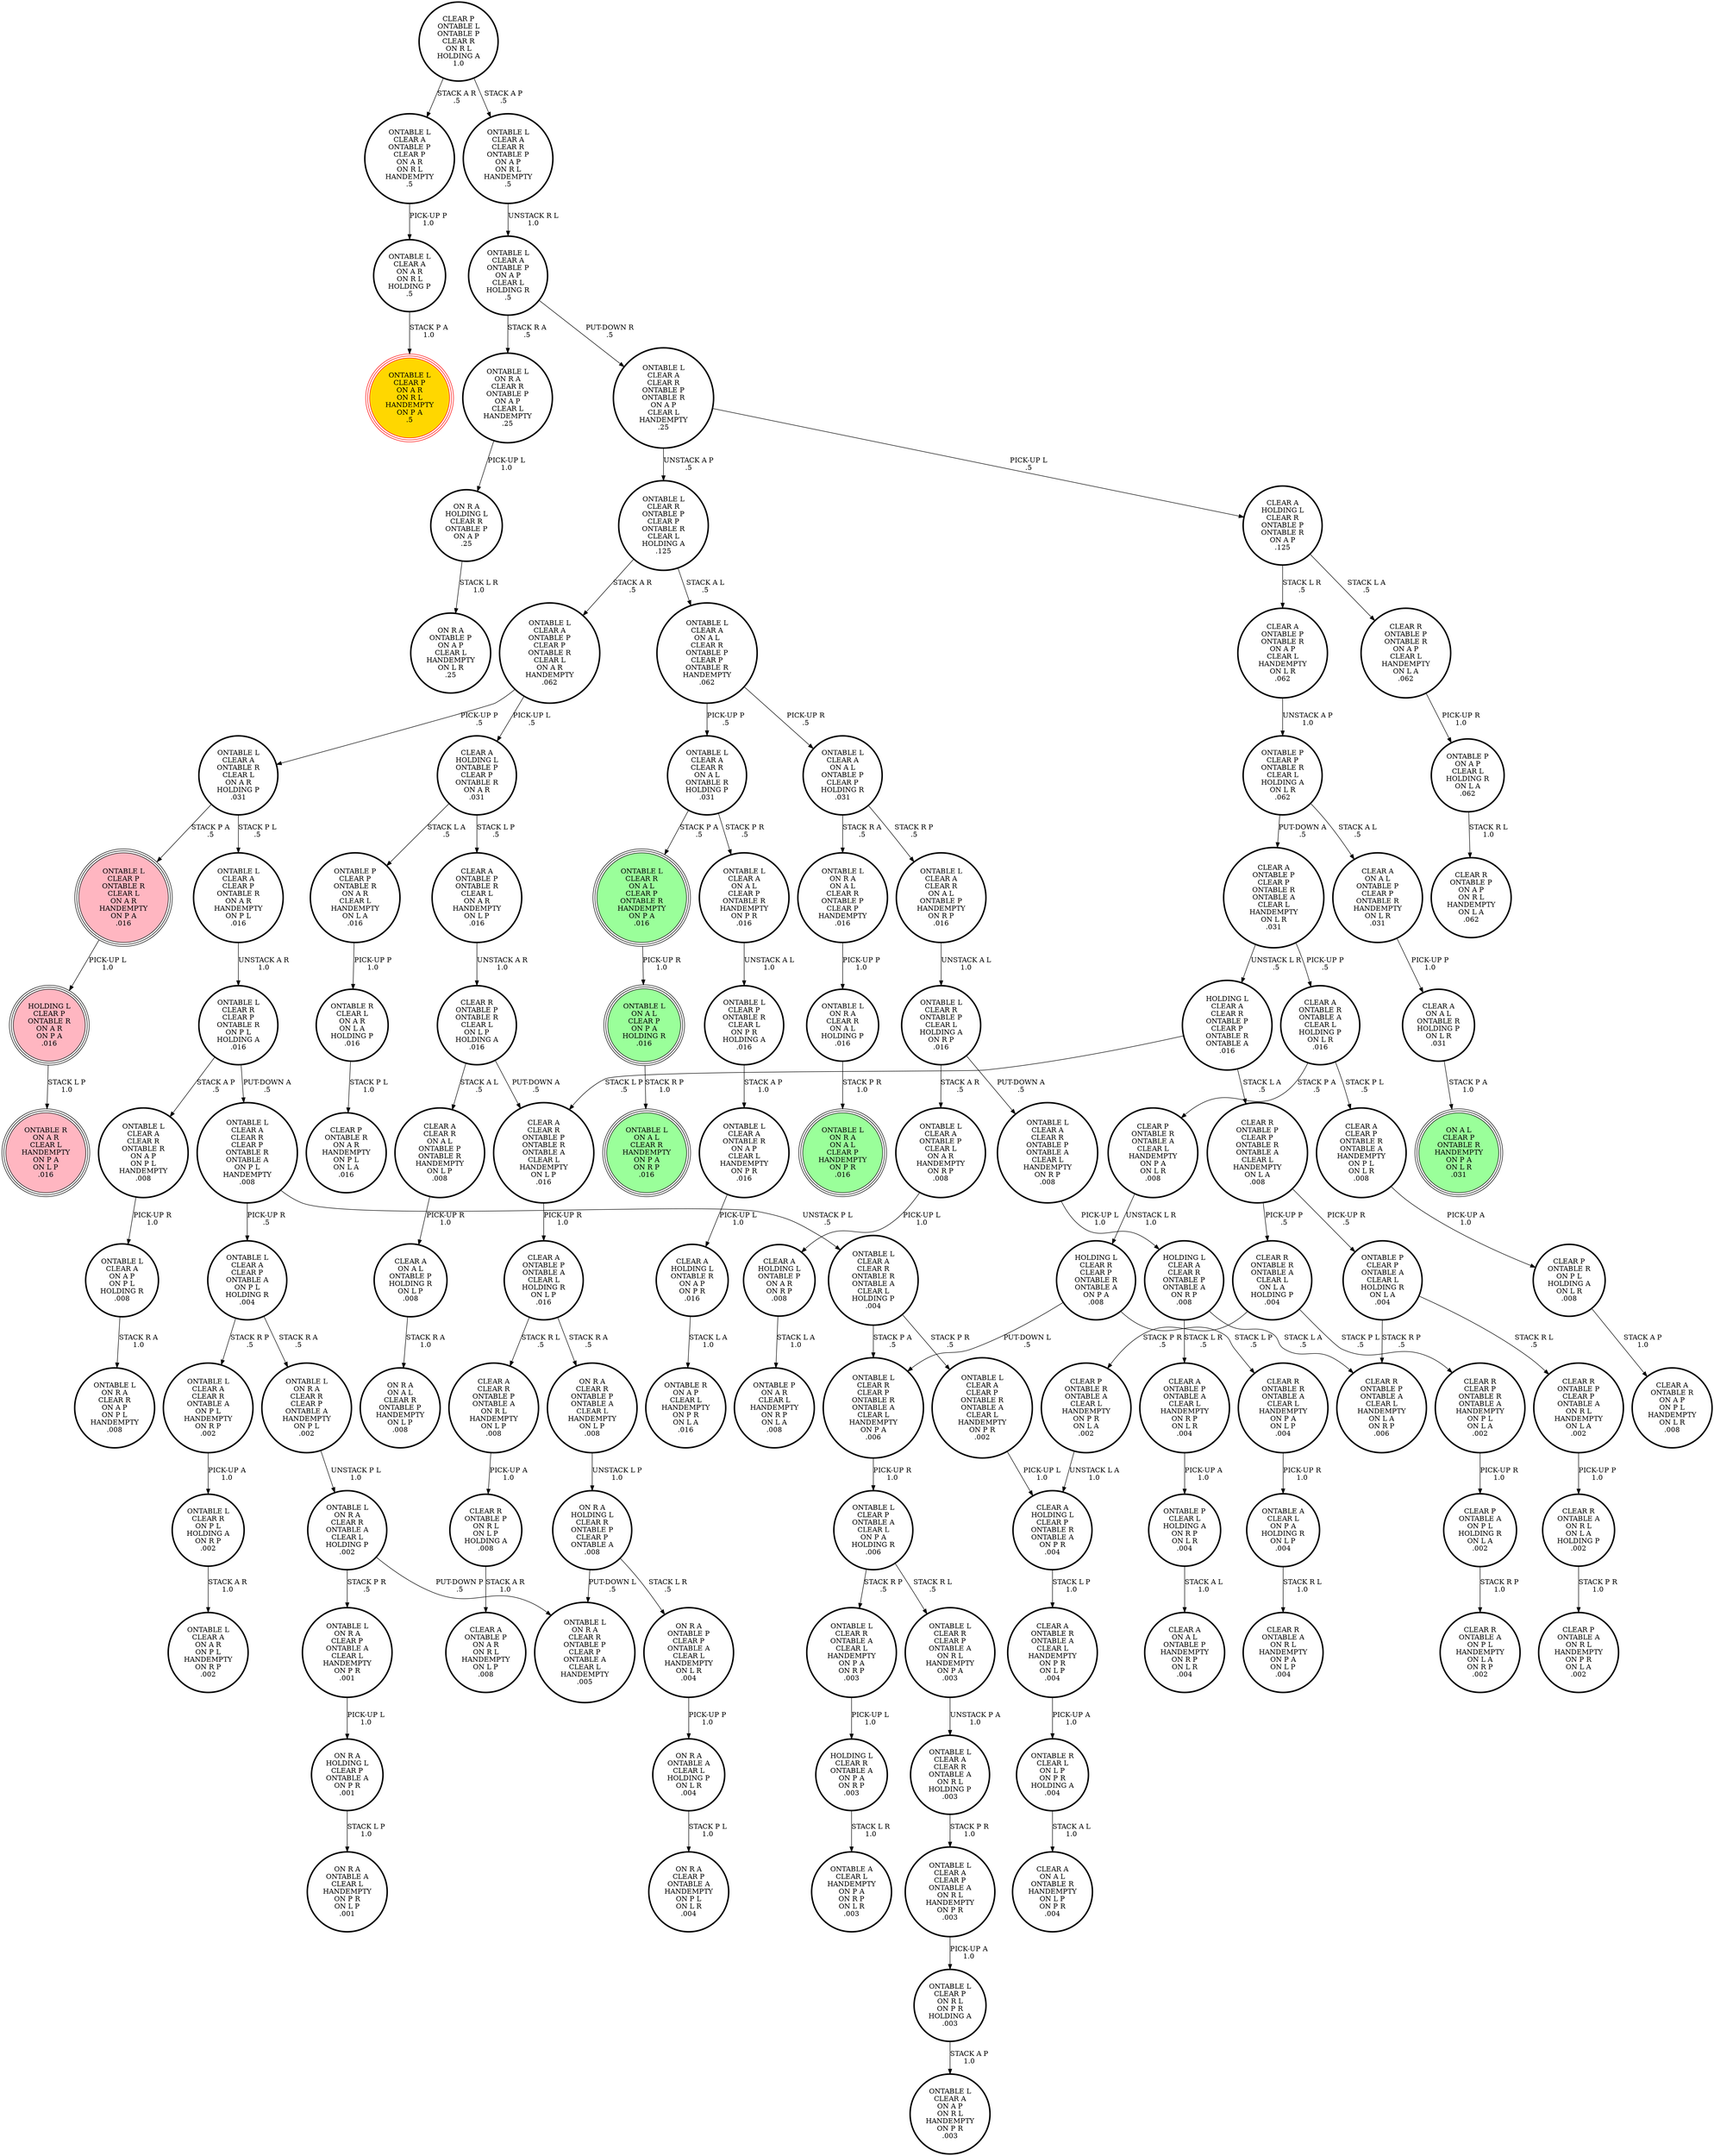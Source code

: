 digraph {
"CLEAR A\nCLEAR R\nONTABLE P\nONTABLE A\nON R L\nHANDEMPTY\nON L P\n.008\n" -> "CLEAR R\nONTABLE P\nON R L\nON L P\nHOLDING A\n.008\n"[label="PICK-UP A\n1.0\n"];
"CLEAR A\nONTABLE R\nONTABLE A\nCLEAR L\nHOLDING P\nON L R\n.016\n" -> "CLEAR A\nCLEAR P\nONTABLE R\nONTABLE A\nHANDEMPTY\nON P L\nON L R\n.008\n"[label="STACK P L\n.5\n"];
"CLEAR A\nONTABLE R\nONTABLE A\nCLEAR L\nHOLDING P\nON L R\n.016\n" -> "CLEAR P\nONTABLE R\nONTABLE A\nCLEAR L\nHANDEMPTY\nON P A\nON L R\n.008\n"[label="STACK P A\n.5\n"];
"HOLDING L\nCLEAR A\nCLEAR R\nONTABLE P\nONTABLE A\nON R P\n.008\n" -> "CLEAR R\nONTABLE P\nONTABLE A\nCLEAR L\nHANDEMPTY\nON L A\nON R P\n.006\n"[label="STACK L A\n.5\n"];
"HOLDING L\nCLEAR A\nCLEAR R\nONTABLE P\nONTABLE A\nON R P\n.008\n" -> "CLEAR A\nONTABLE P\nONTABLE A\nCLEAR L\nHANDEMPTY\nON R P\nON L R\n.004\n"[label="STACK L R\n.5\n"];
"ONTABLE L\nCLEAR A\nCLEAR R\nONTABLE P\nONTABLE A\nCLEAR L\nHANDEMPTY\nON R P\n.008\n" -> "HOLDING L\nCLEAR A\nCLEAR R\nONTABLE P\nONTABLE A\nON R P\n.008\n"[label="PICK-UP L\n1.0\n"];
"ONTABLE R\nCLEAR L\nON A R\nON L A\nHOLDING P\n.016\n" -> "CLEAR P\nONTABLE R\nON A R\nHANDEMPTY\nON P L\nON L A\n.016\n"[label="STACK P L\n1.0\n"];
"ONTABLE L\nCLEAR A\nONTABLE R\nCLEAR L\nON A R\nHOLDING P\n.031\n" -> "ONTABLE L\nCLEAR A\nCLEAR P\nONTABLE R\nON A R\nHANDEMPTY\nON P L\n.016\n"[label="STACK P L\n.5\n"];
"ONTABLE L\nCLEAR A\nONTABLE R\nCLEAR L\nON A R\nHOLDING P\n.031\n" -> "ONTABLE L\nCLEAR P\nONTABLE R\nCLEAR L\nON A R\nHANDEMPTY\nON P A\n.016\n"[label="STACK P A\n.5\n"];
"ONTABLE L\nON R A\nON A L\nCLEAR R\nONTABLE P\nCLEAR P\nHANDEMPTY\n.016\n" -> "ONTABLE L\nON R A\nCLEAR R\nON A L\nHOLDING P\n.016\n"[label="PICK-UP P\n1.0\n"];
"CLEAR A\nCLEAR R\nONTABLE P\nONTABLE R\nONTABLE A\nCLEAR L\nHANDEMPTY\nON L P\n.016\n" -> "CLEAR A\nONTABLE P\nONTABLE A\nCLEAR L\nHOLDING R\nON L P\n.016\n"[label="PICK-UP R\n1.0\n"];
"ON R A\nONTABLE P\nCLEAR P\nONTABLE A\nCLEAR L\nHANDEMPTY\nON L R\n.004\n" -> "ON R A\nONTABLE A\nCLEAR L\nHOLDING P\nON L R\n.004\n"[label="PICK-UP P\n1.0\n"];
"ONTABLE L\nON A L\nCLEAR P\nON P A\nHOLDING R\n.016\n" -> "ONTABLE L\nON A L\nCLEAR R\nHANDEMPTY\nON P A\nON R P\n.016\n"[label="STACK R P\n1.0\n"];
"ONTABLE L\nCLEAR A\nONTABLE P\nCLEAR L\nON A R\nHANDEMPTY\nON R P\n.008\n" -> "CLEAR A\nHOLDING L\nONTABLE P\nON A R\nON R P\n.008\n"[label="PICK-UP L\n1.0\n"];
"ONTABLE L\nCLEAR A\nCLEAR R\nON A L\nONTABLE P\nHANDEMPTY\nON R P\n.016\n" -> "ONTABLE L\nCLEAR R\nONTABLE P\nCLEAR L\nHOLDING A\nON R P\n.016\n"[label="UNSTACK A L\n1.0\n"];
"ONTABLE L\nCLEAR A\nCLEAR R\nONTABLE A\nON R L\nHOLDING P\n.003\n" -> "ONTABLE L\nCLEAR A\nCLEAR P\nONTABLE A\nON R L\nHANDEMPTY\nON P R\n.003\n"[label="STACK P R\n1.0\n"];
"ONTABLE L\nCLEAR A\nON A P\nON P L\nHOLDING R\n.008\n" -> "ONTABLE L\nON R A\nCLEAR R\nON A P\nON P L\nHANDEMPTY\n.008\n"[label="STACK R A\n1.0\n"];
"ON R A\nHOLDING L\nCLEAR P\nONTABLE A\nON P R\n.001\n" -> "ON R A\nONTABLE A\nCLEAR L\nHANDEMPTY\nON P R\nON L P\n.001\n"[label="STACK L P\n1.0\n"];
"ONTABLE L\nCLEAR A\nONTABLE P\nCLEAR P\nON A R\nON R L\nHANDEMPTY\n.5\n" -> "ONTABLE L\nCLEAR A\nON A R\nON R L\nHOLDING P\n.5\n"[label="PICK-UP P\n1.0\n"];
"CLEAR A\nHOLDING L\nONTABLE R\nON A P\nON P R\n.016\n" -> "ONTABLE R\nON A P\nCLEAR L\nHANDEMPTY\nON P R\nON L A\n.016\n"[label="STACK L A\n1.0\n"];
"ONTABLE L\nCLEAR A\nCLEAR R\nCLEAR P\nONTABLE R\nONTABLE A\nON P L\nHANDEMPTY\n.008\n" -> "ONTABLE L\nCLEAR A\nCLEAR P\nONTABLE A\nON P L\nHOLDING R\n.004\n"[label="PICK-UP R\n.5\n"];
"ONTABLE L\nCLEAR A\nCLEAR R\nCLEAR P\nONTABLE R\nONTABLE A\nON P L\nHANDEMPTY\n.008\n" -> "ONTABLE L\nCLEAR A\nCLEAR R\nONTABLE R\nONTABLE A\nCLEAR L\nHOLDING P\n.004\n"[label="UNSTACK P L\n.5\n"];
"ONTABLE L\nCLEAR R\nONTABLE P\nCLEAR L\nHOLDING A\nON R P\n.016\n" -> "ONTABLE L\nCLEAR A\nONTABLE P\nCLEAR L\nON A R\nHANDEMPTY\nON R P\n.008\n"[label="STACK A R\n.5\n"];
"ONTABLE L\nCLEAR R\nONTABLE P\nCLEAR L\nHOLDING A\nON R P\n.016\n" -> "ONTABLE L\nCLEAR A\nCLEAR R\nONTABLE P\nONTABLE A\nCLEAR L\nHANDEMPTY\nON R P\n.008\n"[label="PUT-DOWN A\n.5\n"];
"ON R A\nCLEAR R\nONTABLE P\nONTABLE A\nCLEAR L\nHANDEMPTY\nON L P\n.008\n" -> "ON R A\nHOLDING L\nCLEAR R\nONTABLE P\nCLEAR P\nONTABLE A\n.008\n"[label="UNSTACK L P\n1.0\n"];
"CLEAR A\nHOLDING L\nCLEAR R\nONTABLE P\nONTABLE R\nON A P\n.125\n" -> "CLEAR R\nONTABLE P\nONTABLE R\nON A P\nCLEAR L\nHANDEMPTY\nON L A\n.062\n"[label="STACK L A\n.5\n"];
"CLEAR A\nHOLDING L\nCLEAR R\nONTABLE P\nONTABLE R\nON A P\n.125\n" -> "CLEAR A\nONTABLE P\nONTABLE R\nON A P\nCLEAR L\nHANDEMPTY\nON L R\n.062\n"[label="STACK L R\n.5\n"];
"CLEAR R\nONTABLE P\nONTABLE R\nCLEAR L\nON L P\nHOLDING A\n.016\n" -> "CLEAR A\nCLEAR R\nON A L\nONTABLE P\nONTABLE R\nHANDEMPTY\nON L P\n.008\n"[label="STACK A L\n.5\n"];
"CLEAR R\nONTABLE P\nONTABLE R\nCLEAR L\nON L P\nHOLDING A\n.016\n" -> "CLEAR A\nCLEAR R\nONTABLE P\nONTABLE R\nONTABLE A\nCLEAR L\nHANDEMPTY\nON L P\n.016\n"[label="PUT-DOWN A\n.5\n"];
"CLEAR R\nONTABLE A\nON R L\nON L A\nHOLDING P\n.002\n" -> "CLEAR P\nONTABLE A\nON R L\nHANDEMPTY\nON P R\nON L A\n.002\n"[label="STACK P R\n1.0\n"];
"CLEAR R\nONTABLE P\nCLEAR P\nONTABLE A\nON R L\nHANDEMPTY\nON L A\n.002\n" -> "CLEAR R\nONTABLE A\nON R L\nON L A\nHOLDING P\n.002\n"[label="PICK-UP P\n1.0\n"];
"CLEAR R\nONTABLE P\nONTABLE R\nON A P\nCLEAR L\nHANDEMPTY\nON L A\n.062\n" -> "ONTABLE P\nON A P\nCLEAR L\nHOLDING R\nON L A\n.062\n"[label="PICK-UP R\n1.0\n"];
"ONTABLE L\nON R A\nCLEAR R\nON A L\nHOLDING P\n.016\n" -> "ONTABLE L\nON R A\nON A L\nCLEAR P\nHANDEMPTY\nON P R\n.016\n"[label="STACK P R\n1.0\n"];
"CLEAR A\nON A L\nONTABLE R\nHOLDING P\nON L R\n.031\n" -> "ON A L\nCLEAR P\nONTABLE R\nHANDEMPTY\nON P A\nON L R\n.031\n"[label="STACK P A\n1.0\n"];
"ONTABLE L\nCLEAR A\nCLEAR R\nONTABLE P\nON A P\nON R L\nHANDEMPTY\n.5\n" -> "ONTABLE L\nCLEAR A\nONTABLE P\nON A P\nCLEAR L\nHOLDING R\n.5\n"[label="UNSTACK R L\n1.0\n"];
"ONTABLE L\nCLEAR A\nCLEAR R\nONTABLE R\nON A P\nON P L\nHANDEMPTY\n.008\n" -> "ONTABLE L\nCLEAR A\nON A P\nON P L\nHOLDING R\n.008\n"[label="PICK-UP R\n1.0\n"];
"ONTABLE L\nCLEAR A\nON A L\nCLEAR R\nONTABLE P\nCLEAR P\nONTABLE R\nHANDEMPTY\n.062\n" -> "ONTABLE L\nCLEAR A\nCLEAR R\nON A L\nONTABLE R\nHOLDING P\n.031\n"[label="PICK-UP P\n.5\n"];
"ONTABLE L\nCLEAR A\nON A L\nCLEAR R\nONTABLE P\nCLEAR P\nONTABLE R\nHANDEMPTY\n.062\n" -> "ONTABLE L\nCLEAR A\nON A L\nONTABLE P\nCLEAR P\nHOLDING R\n.031\n"[label="PICK-UP R\n.5\n"];
"CLEAR A\nHOLDING L\nONTABLE P\nCLEAR P\nONTABLE R\nON A R\n.031\n" -> "ONTABLE P\nCLEAR P\nONTABLE R\nON A R\nCLEAR L\nHANDEMPTY\nON L A\n.016\n"[label="STACK L A\n.5\n"];
"CLEAR A\nHOLDING L\nONTABLE P\nCLEAR P\nONTABLE R\nON A R\n.031\n" -> "CLEAR A\nONTABLE P\nONTABLE R\nCLEAR L\nON A R\nHANDEMPTY\nON L P\n.016\n"[label="STACK L P\n.5\n"];
"CLEAR A\nHOLDING L\nONTABLE P\nON A R\nON R P\n.008\n" -> "ONTABLE P\nON A R\nCLEAR L\nHANDEMPTY\nON R P\nON L A\n.008\n"[label="STACK L A\n1.0\n"];
"HOLDING L\nCLEAR R\nCLEAR P\nONTABLE R\nONTABLE A\nON P A\n.008\n" -> "CLEAR R\nONTABLE R\nONTABLE A\nCLEAR L\nHANDEMPTY\nON P A\nON L P\n.004\n"[label="STACK L P\n.5\n"];
"HOLDING L\nCLEAR R\nCLEAR P\nONTABLE R\nONTABLE A\nON P A\n.008\n" -> "ONTABLE L\nCLEAR R\nCLEAR P\nONTABLE R\nONTABLE A\nCLEAR L\nHANDEMPTY\nON P A\n.006\n"[label="PUT-DOWN L\n.5\n"];
"CLEAR A\nCLEAR R\nON A L\nONTABLE P\nONTABLE R\nHANDEMPTY\nON L P\n.008\n" -> "CLEAR A\nON A L\nONTABLE P\nHOLDING R\nON L P\n.008\n"[label="PICK-UP R\n1.0\n"];
"CLEAR A\nHOLDING L\nCLEAR P\nONTABLE R\nONTABLE A\nON P R\n.004\n" -> "CLEAR A\nONTABLE R\nONTABLE A\nCLEAR L\nHANDEMPTY\nON P R\nON L P\n.004\n"[label="STACK L P\n1.0\n"];
"ONTABLE L\nCLEAR R\nCLEAR P\nONTABLE R\nON P L\nHOLDING A\n.016\n" -> "ONTABLE L\nCLEAR A\nCLEAR R\nONTABLE R\nON A P\nON P L\nHANDEMPTY\n.008\n"[label="STACK A P\n.5\n"];
"ONTABLE L\nCLEAR R\nCLEAR P\nONTABLE R\nON P L\nHOLDING A\n.016\n" -> "ONTABLE L\nCLEAR A\nCLEAR R\nCLEAR P\nONTABLE R\nONTABLE A\nON P L\nHANDEMPTY\n.008\n"[label="PUT-DOWN A\n.5\n"];
"CLEAR A\nONTABLE P\nCLEAR P\nONTABLE R\nONTABLE A\nCLEAR L\nHANDEMPTY\nON L R\n.031\n" -> "HOLDING L\nCLEAR A\nCLEAR R\nONTABLE P\nCLEAR P\nONTABLE R\nONTABLE A\n.016\n"[label="UNSTACK L R\n.5\n"];
"CLEAR A\nONTABLE P\nCLEAR P\nONTABLE R\nONTABLE A\nCLEAR L\nHANDEMPTY\nON L R\n.031\n" -> "CLEAR A\nONTABLE R\nONTABLE A\nCLEAR L\nHOLDING P\nON L R\n.016\n"[label="PICK-UP P\n.5\n"];
"HOLDING L\nCLEAR A\nCLEAR R\nONTABLE P\nCLEAR P\nONTABLE R\nONTABLE A\n.016\n" -> "CLEAR A\nCLEAR R\nONTABLE P\nONTABLE R\nONTABLE A\nCLEAR L\nHANDEMPTY\nON L P\n.016\n"[label="STACK L P\n.5\n"];
"HOLDING L\nCLEAR A\nCLEAR R\nONTABLE P\nCLEAR P\nONTABLE R\nONTABLE A\n.016\n" -> "CLEAR R\nONTABLE P\nCLEAR P\nONTABLE R\nONTABLE A\nCLEAR L\nHANDEMPTY\nON L A\n.008\n"[label="STACK L A\n.5\n"];
"CLEAR R\nCLEAR P\nONTABLE R\nONTABLE A\nHANDEMPTY\nON P L\nON L A\n.002\n" -> "CLEAR P\nONTABLE A\nON P L\nHOLDING R\nON L A\n.002\n"[label="PICK-UP R\n1.0\n"];
"ONTABLE L\nCLEAR A\nCLEAR R\nONTABLE R\nONTABLE A\nCLEAR L\nHOLDING P\n.004\n" -> "ONTABLE L\nCLEAR R\nCLEAR P\nONTABLE R\nONTABLE A\nCLEAR L\nHANDEMPTY\nON P A\n.006\n"[label="STACK P A\n.5\n"];
"ONTABLE L\nCLEAR A\nCLEAR R\nONTABLE R\nONTABLE A\nCLEAR L\nHOLDING P\n.004\n" -> "ONTABLE L\nCLEAR A\nCLEAR P\nONTABLE R\nONTABLE A\nCLEAR L\nHANDEMPTY\nON P R\n.002\n"[label="STACK P R\n.5\n"];
"ONTABLE P\nCLEAR L\nHOLDING A\nON R P\nON L R\n.004\n" -> "CLEAR A\nON A L\nONTABLE P\nHANDEMPTY\nON R P\nON L R\n.004\n"[label="STACK A L\n1.0\n"];
"ONTABLE A\nCLEAR L\nON P A\nHOLDING R\nON L P\n.004\n" -> "CLEAR R\nONTABLE A\nON R L\nHANDEMPTY\nON P A\nON L P\n.004\n"[label="STACK R L\n1.0\n"];
"ONTABLE L\nON R A\nCLEAR P\nONTABLE A\nCLEAR L\nHANDEMPTY\nON P R\n.001\n" -> "ON R A\nHOLDING L\nCLEAR P\nONTABLE A\nON P R\n.001\n"[label="PICK-UP L\n1.0\n"];
"ONTABLE R\nCLEAR L\nON L P\nON P R\nHOLDING A\n.004\n" -> "CLEAR A\nON A L\nONTABLE R\nHANDEMPTY\nON L P\nON P R\n.004\n"[label="STACK A L\n1.0\n"];
"ONTABLE L\nCLEAR A\nCLEAR P\nONTABLE A\nON R L\nHANDEMPTY\nON P R\n.003\n" -> "ONTABLE L\nCLEAR P\nON R L\nON P R\nHOLDING A\n.003\n"[label="PICK-UP A\n1.0\n"];
"ONTABLE L\nCLEAR A\nONTABLE R\nON A P\nCLEAR L\nHANDEMPTY\nON P R\n.016\n" -> "CLEAR A\nHOLDING L\nONTABLE R\nON A P\nON P R\n.016\n"[label="PICK-UP L\n1.0\n"];
"ONTABLE L\nCLEAR A\nCLEAR R\nON A L\nONTABLE R\nHOLDING P\n.031\n" -> "ONTABLE L\nCLEAR R\nON A L\nCLEAR P\nONTABLE R\nHANDEMPTY\nON P A\n.016\n"[label="STACK P A\n.5\n"];
"ONTABLE L\nCLEAR A\nCLEAR R\nON A L\nONTABLE R\nHOLDING P\n.031\n" -> "ONTABLE L\nCLEAR A\nON A L\nCLEAR P\nONTABLE R\nHANDEMPTY\nON P R\n.016\n"[label="STACK P R\n.5\n"];
"CLEAR A\nON A L\nONTABLE P\nCLEAR P\nONTABLE R\nHANDEMPTY\nON L R\n.031\n" -> "CLEAR A\nON A L\nONTABLE R\nHOLDING P\nON L R\n.031\n"[label="PICK-UP P\n1.0\n"];
"CLEAR P\nONTABLE R\nONTABLE A\nCLEAR L\nHANDEMPTY\nON P R\nON L A\n.002\n" -> "CLEAR A\nHOLDING L\nCLEAR P\nONTABLE R\nONTABLE A\nON P R\n.004\n"[label="UNSTACK L A\n1.0\n"];
"ONTABLE L\nCLEAR A\nON A R\nON R L\nHOLDING P\n.5\n" -> "ONTABLE L\nCLEAR P\nON A R\nON R L\nHANDEMPTY\nON P A\n.5\n"[label="STACK P A\n1.0\n"];
"ONTABLE P\nCLEAR P\nONTABLE A\nCLEAR L\nHOLDING R\nON L A\n.004\n" -> "CLEAR R\nONTABLE P\nONTABLE A\nCLEAR L\nHANDEMPTY\nON L A\nON R P\n.006\n"[label="STACK R P\n.5\n"];
"ONTABLE P\nCLEAR P\nONTABLE A\nCLEAR L\nHOLDING R\nON L A\n.004\n" -> "CLEAR R\nONTABLE P\nCLEAR P\nONTABLE A\nON R L\nHANDEMPTY\nON L A\n.002\n"[label="STACK R L\n.5\n"];
"CLEAR P\nONTABLE A\nON P L\nHOLDING R\nON L A\n.002\n" -> "CLEAR R\nONTABLE A\nON P L\nHANDEMPTY\nON L A\nON R P\n.002\n"[label="STACK R P\n1.0\n"];
"CLEAR R\nONTABLE R\nONTABLE A\nCLEAR L\nHANDEMPTY\nON P A\nON L P\n.004\n" -> "ONTABLE A\nCLEAR L\nON P A\nHOLDING R\nON L P\n.004\n"[label="PICK-UP R\n1.0\n"];
"ONTABLE L\nCLEAR A\nCLEAR R\nONTABLE P\nONTABLE R\nON A P\nCLEAR L\nHANDEMPTY\n.25\n" -> "ONTABLE L\nCLEAR R\nONTABLE P\nCLEAR P\nONTABLE R\nCLEAR L\nHOLDING A\n.125\n"[label="UNSTACK A P\n.5\n"];
"ONTABLE L\nCLEAR A\nCLEAR R\nONTABLE P\nONTABLE R\nON A P\nCLEAR L\nHANDEMPTY\n.25\n" -> "CLEAR A\nHOLDING L\nCLEAR R\nONTABLE P\nONTABLE R\nON A P\n.125\n"[label="PICK-UP L\n.5\n"];
"CLEAR R\nONTABLE R\nONTABLE A\nCLEAR L\nON L A\nHOLDING P\n.004\n" -> "CLEAR R\nCLEAR P\nONTABLE R\nONTABLE A\nHANDEMPTY\nON P L\nON L A\n.002\n"[label="STACK P L\n.5\n"];
"CLEAR R\nONTABLE R\nONTABLE A\nCLEAR L\nON L A\nHOLDING P\n.004\n" -> "CLEAR P\nONTABLE R\nONTABLE A\nCLEAR L\nHANDEMPTY\nON P R\nON L A\n.002\n"[label="STACK P R\n.5\n"];
"ONTABLE L\nCLEAR P\nONTABLE R\nCLEAR L\nON A R\nHANDEMPTY\nON P A\n.016\n" -> "HOLDING L\nCLEAR P\nONTABLE R\nON A R\nON P A\n.016\n"[label="PICK-UP L\n1.0\n"];
"CLEAR R\nONTABLE P\nON R L\nON L P\nHOLDING A\n.008\n" -> "CLEAR A\nONTABLE P\nON A R\nON R L\nHANDEMPTY\nON L P\n.008\n"[label="STACK A R\n1.0\n"];
"ONTABLE P\nCLEAR P\nONTABLE R\nON A R\nCLEAR L\nHANDEMPTY\nON L A\n.016\n" -> "ONTABLE R\nCLEAR L\nON A R\nON L A\nHOLDING P\n.016\n"[label="PICK-UP P\n1.0\n"];
"ONTABLE L\nCLEAR R\nON A L\nCLEAR P\nONTABLE R\nHANDEMPTY\nON P A\n.016\n" -> "ONTABLE L\nON A L\nCLEAR P\nON P A\nHOLDING R\n.016\n"[label="PICK-UP R\n1.0\n"];
"CLEAR A\nONTABLE P\nONTABLE R\nCLEAR L\nON A R\nHANDEMPTY\nON L P\n.016\n" -> "CLEAR R\nONTABLE P\nONTABLE R\nCLEAR L\nON L P\nHOLDING A\n.016\n"[label="UNSTACK A R\n1.0\n"];
"CLEAR P\nONTABLE L\nONTABLE P\nCLEAR R\nON R L\nHOLDING A\n1.0\n" -> "ONTABLE L\nCLEAR A\nCLEAR R\nONTABLE P\nON A P\nON R L\nHANDEMPTY\n.5\n"[label="STACK A P\n.5\n"];
"CLEAR P\nONTABLE L\nONTABLE P\nCLEAR R\nON R L\nHOLDING A\n1.0\n" -> "ONTABLE L\nCLEAR A\nONTABLE P\nCLEAR P\nON A R\nON R L\nHANDEMPTY\n.5\n"[label="STACK A R\n.5\n"];
"ONTABLE L\nCLEAR A\nONTABLE P\nCLEAR P\nONTABLE R\nCLEAR L\nON A R\nHANDEMPTY\n.062\n" -> "ONTABLE L\nCLEAR A\nONTABLE R\nCLEAR L\nON A R\nHOLDING P\n.031\n"[label="PICK-UP P\n.5\n"];
"ONTABLE L\nCLEAR A\nONTABLE P\nCLEAR P\nONTABLE R\nCLEAR L\nON A R\nHANDEMPTY\n.062\n" -> "CLEAR A\nHOLDING L\nONTABLE P\nCLEAR P\nONTABLE R\nON A R\n.031\n"[label="PICK-UP L\n.5\n"];
"ON R A\nONTABLE A\nCLEAR L\nHOLDING P\nON L R\n.004\n" -> "ON R A\nCLEAR P\nONTABLE A\nHANDEMPTY\nON P L\nON L R\n.004\n"[label="STACK P L\n1.0\n"];
"CLEAR A\nCLEAR P\nONTABLE R\nONTABLE A\nHANDEMPTY\nON P L\nON L R\n.008\n" -> "CLEAR P\nONTABLE R\nON P L\nHOLDING A\nON L R\n.008\n"[label="PICK-UP A\n1.0\n"];
"ONTABLE L\nCLEAR P\nON R L\nON P R\nHOLDING A\n.003\n" -> "ONTABLE L\nCLEAR A\nON A P\nON R L\nHANDEMPTY\nON P R\n.003\n"[label="STACK A P\n1.0\n"];
"ONTABLE L\nCLEAR R\nCLEAR P\nONTABLE R\nONTABLE A\nCLEAR L\nHANDEMPTY\nON P A\n.006\n" -> "ONTABLE L\nCLEAR P\nONTABLE A\nCLEAR L\nON P A\nHOLDING R\n.006\n"[label="PICK-UP R\n1.0\n"];
"ONTABLE L\nCLEAR A\nCLEAR P\nONTABLE A\nON P L\nHOLDING R\n.004\n" -> "ONTABLE L\nON R A\nCLEAR R\nCLEAR P\nONTABLE A\nHANDEMPTY\nON P L\n.002\n"[label="STACK R A\n.5\n"];
"ONTABLE L\nCLEAR A\nCLEAR P\nONTABLE A\nON P L\nHOLDING R\n.004\n" -> "ONTABLE L\nCLEAR A\nCLEAR R\nONTABLE A\nON P L\nHANDEMPTY\nON R P\n.002\n"[label="STACK R P\n.5\n"];
"ONTABLE L\nCLEAR A\nON A L\nONTABLE P\nCLEAR P\nHOLDING R\n.031\n" -> "ONTABLE L\nON R A\nON A L\nCLEAR R\nONTABLE P\nCLEAR P\nHANDEMPTY\n.016\n"[label="STACK R A\n.5\n"];
"ONTABLE L\nCLEAR A\nON A L\nONTABLE P\nCLEAR P\nHOLDING R\n.031\n" -> "ONTABLE L\nCLEAR A\nCLEAR R\nON A L\nONTABLE P\nHANDEMPTY\nON R P\n.016\n"[label="STACK R P\n.5\n"];
"ONTABLE L\nON R A\nCLEAR R\nONTABLE P\nON A P\nCLEAR L\nHANDEMPTY\n.25\n" -> "ON R A\nHOLDING L\nCLEAR R\nONTABLE P\nON A P\n.25\n"[label="PICK-UP L\n1.0\n"];
"CLEAR A\nONTABLE P\nONTABLE A\nCLEAR L\nHOLDING R\nON L P\n.016\n" -> "CLEAR A\nCLEAR R\nONTABLE P\nONTABLE A\nON R L\nHANDEMPTY\nON L P\n.008\n"[label="STACK R L\n.5\n"];
"CLEAR A\nONTABLE P\nONTABLE A\nCLEAR L\nHOLDING R\nON L P\n.016\n" -> "ON R A\nCLEAR R\nONTABLE P\nONTABLE A\nCLEAR L\nHANDEMPTY\nON L P\n.008\n"[label="STACK R A\n.5\n"];
"CLEAR A\nON A L\nONTABLE P\nHOLDING R\nON L P\n.008\n" -> "ON R A\nON A L\nCLEAR R\nONTABLE P\nHANDEMPTY\nON L P\n.008\n"[label="STACK R A\n1.0\n"];
"CLEAR A\nONTABLE R\nONTABLE A\nCLEAR L\nHANDEMPTY\nON P R\nON L P\n.004\n" -> "ONTABLE R\nCLEAR L\nON L P\nON P R\nHOLDING A\n.004\n"[label="PICK-UP A\n1.0\n"];
"CLEAR A\nONTABLE P\nONTABLE A\nCLEAR L\nHANDEMPTY\nON R P\nON L R\n.004\n" -> "ONTABLE P\nCLEAR L\nHOLDING A\nON R P\nON L R\n.004\n"[label="PICK-UP A\n1.0\n"];
"ONTABLE L\nCLEAR R\nONTABLE P\nCLEAR P\nONTABLE R\nCLEAR L\nHOLDING A\n.125\n" -> "ONTABLE L\nCLEAR A\nON A L\nCLEAR R\nONTABLE P\nCLEAR P\nONTABLE R\nHANDEMPTY\n.062\n"[label="STACK A L\n.5\n"];
"ONTABLE L\nCLEAR R\nONTABLE P\nCLEAR P\nONTABLE R\nCLEAR L\nHOLDING A\n.125\n" -> "ONTABLE L\nCLEAR A\nONTABLE P\nCLEAR P\nONTABLE R\nCLEAR L\nON A R\nHANDEMPTY\n.062\n"[label="STACK A R\n.5\n"];
"ONTABLE P\nON A P\nCLEAR L\nHOLDING R\nON L A\n.062\n" -> "CLEAR R\nONTABLE P\nON A P\nON R L\nHANDEMPTY\nON L A\n.062\n"[label="STACK R L\n1.0\n"];
"CLEAR P\nONTABLE R\nONTABLE A\nCLEAR L\nHANDEMPTY\nON P A\nON L R\n.008\n" -> "HOLDING L\nCLEAR R\nCLEAR P\nONTABLE R\nONTABLE A\nON P A\n.008\n"[label="UNSTACK L R\n1.0\n"];
"CLEAR R\nONTABLE P\nCLEAR P\nONTABLE R\nONTABLE A\nCLEAR L\nHANDEMPTY\nON L A\n.008\n" -> "CLEAR R\nONTABLE R\nONTABLE A\nCLEAR L\nON L A\nHOLDING P\n.004\n"[label="PICK-UP P\n.5\n"];
"CLEAR R\nONTABLE P\nCLEAR P\nONTABLE R\nONTABLE A\nCLEAR L\nHANDEMPTY\nON L A\n.008\n" -> "ONTABLE P\nCLEAR P\nONTABLE A\nCLEAR L\nHOLDING R\nON L A\n.004\n"[label="PICK-UP R\n.5\n"];
"ONTABLE L\nCLEAR A\nCLEAR P\nONTABLE R\nON A R\nHANDEMPTY\nON P L\n.016\n" -> "ONTABLE L\nCLEAR R\nCLEAR P\nONTABLE R\nON P L\nHOLDING A\n.016\n"[label="UNSTACK A R\n1.0\n"];
"ONTABLE L\nCLEAR P\nONTABLE A\nCLEAR L\nON P A\nHOLDING R\n.006\n" -> "ONTABLE L\nCLEAR R\nONTABLE A\nCLEAR L\nHANDEMPTY\nON P A\nON R P\n.003\n"[label="STACK R P\n.5\n"];
"ONTABLE L\nCLEAR P\nONTABLE A\nCLEAR L\nON P A\nHOLDING R\n.006\n" -> "ONTABLE L\nCLEAR R\nCLEAR P\nONTABLE A\nON R L\nHANDEMPTY\nON P A\n.003\n"[label="STACK R L\n.5\n"];
"ONTABLE L\nCLEAR R\nON P L\nHOLDING A\nON R P\n.002\n" -> "ONTABLE L\nCLEAR A\nON A R\nON P L\nHANDEMPTY\nON R P\n.002\n"[label="STACK A R\n1.0\n"];
"HOLDING L\nCLEAR P\nONTABLE R\nON A R\nON P A\n.016\n" -> "ONTABLE R\nON A R\nCLEAR L\nHANDEMPTY\nON P A\nON L P\n.016\n"[label="STACK L P\n1.0\n"];
"CLEAR P\nONTABLE R\nON P L\nHOLDING A\nON L R\n.008\n" -> "CLEAR A\nONTABLE R\nON A P\nON P L\nHANDEMPTY\nON L R\n.008\n"[label="STACK A P\n1.0\n"];
"ONTABLE L\nCLEAR R\nONTABLE A\nCLEAR L\nHANDEMPTY\nON P A\nON R P\n.003\n" -> "HOLDING L\nCLEAR R\nONTABLE A\nON P A\nON R P\n.003\n"[label="PICK-UP L\n1.0\n"];
"ONTABLE L\nON R A\nCLEAR R\nONTABLE A\nCLEAR L\nHOLDING P\n.002\n" -> "ONTABLE L\nON R A\nCLEAR P\nONTABLE A\nCLEAR L\nHANDEMPTY\nON P R\n.001\n"[label="STACK P R\n.5\n"];
"ONTABLE L\nON R A\nCLEAR R\nONTABLE A\nCLEAR L\nHOLDING P\n.002\n" -> "ONTABLE L\nON R A\nCLEAR R\nONTABLE P\nCLEAR P\nONTABLE A\nCLEAR L\nHANDEMPTY\n.005\n"[label="PUT-DOWN P\n.5\n"];
"ON R A\nHOLDING L\nCLEAR R\nONTABLE P\nCLEAR P\nONTABLE A\n.008\n" -> "ONTABLE L\nON R A\nCLEAR R\nONTABLE P\nCLEAR P\nONTABLE A\nCLEAR L\nHANDEMPTY\n.005\n"[label="PUT-DOWN L\n.5\n"];
"ON R A\nHOLDING L\nCLEAR R\nONTABLE P\nCLEAR P\nONTABLE A\n.008\n" -> "ON R A\nONTABLE P\nCLEAR P\nONTABLE A\nCLEAR L\nHANDEMPTY\nON L R\n.004\n"[label="STACK L R\n.5\n"];
"ONTABLE P\nCLEAR P\nONTABLE R\nCLEAR L\nHOLDING A\nON L R\n.062\n" -> "CLEAR A\nON A L\nONTABLE P\nCLEAR P\nONTABLE R\nHANDEMPTY\nON L R\n.031\n"[label="STACK A L\n.5\n"];
"ONTABLE P\nCLEAR P\nONTABLE R\nCLEAR L\nHOLDING A\nON L R\n.062\n" -> "CLEAR A\nONTABLE P\nCLEAR P\nONTABLE R\nONTABLE A\nCLEAR L\nHANDEMPTY\nON L R\n.031\n"[label="PUT-DOWN A\n.5\n"];
"ONTABLE L\nON R A\nCLEAR R\nCLEAR P\nONTABLE A\nHANDEMPTY\nON P L\n.002\n" -> "ONTABLE L\nON R A\nCLEAR R\nONTABLE A\nCLEAR L\nHOLDING P\n.002\n"[label="UNSTACK P L\n1.0\n"];
"ONTABLE L\nCLEAR R\nCLEAR P\nONTABLE A\nON R L\nHANDEMPTY\nON P A\n.003\n" -> "ONTABLE L\nCLEAR A\nCLEAR R\nONTABLE A\nON R L\nHOLDING P\n.003\n"[label="UNSTACK P A\n1.0\n"];
"HOLDING L\nCLEAR R\nONTABLE A\nON P A\nON R P\n.003\n" -> "ONTABLE A\nCLEAR L\nHANDEMPTY\nON P A\nON R P\nON L R\n.003\n"[label="STACK L R\n1.0\n"];
"ONTABLE L\nCLEAR A\nONTABLE P\nON A P\nCLEAR L\nHOLDING R\n.5\n" -> "ONTABLE L\nON R A\nCLEAR R\nONTABLE P\nON A P\nCLEAR L\nHANDEMPTY\n.25\n"[label="STACK R A\n.5\n"];
"ONTABLE L\nCLEAR A\nONTABLE P\nON A P\nCLEAR L\nHOLDING R\n.5\n" -> "ONTABLE L\nCLEAR A\nCLEAR R\nONTABLE P\nONTABLE R\nON A P\nCLEAR L\nHANDEMPTY\n.25\n"[label="PUT-DOWN R\n.5\n"];
"ONTABLE L\nCLEAR P\nONTABLE R\nCLEAR L\nON P R\nHOLDING A\n.016\n" -> "ONTABLE L\nCLEAR A\nONTABLE R\nON A P\nCLEAR L\nHANDEMPTY\nON P R\n.016\n"[label="STACK A P\n1.0\n"];
"ON R A\nHOLDING L\nCLEAR R\nONTABLE P\nON A P\n.25\n" -> "ON R A\nONTABLE P\nON A P\nCLEAR L\nHANDEMPTY\nON L R\n.25\n"[label="STACK L R\n1.0\n"];
"CLEAR A\nONTABLE P\nONTABLE R\nON A P\nCLEAR L\nHANDEMPTY\nON L R\n.062\n" -> "ONTABLE P\nCLEAR P\nONTABLE R\nCLEAR L\nHOLDING A\nON L R\n.062\n"[label="UNSTACK A P\n1.0\n"];
"ONTABLE L\nCLEAR A\nON A L\nCLEAR P\nONTABLE R\nHANDEMPTY\nON P R\n.016\n" -> "ONTABLE L\nCLEAR P\nONTABLE R\nCLEAR L\nON P R\nHOLDING A\n.016\n"[label="UNSTACK A L\n1.0\n"];
"ONTABLE L\nCLEAR A\nCLEAR P\nONTABLE R\nONTABLE A\nCLEAR L\nHANDEMPTY\nON P R\n.002\n" -> "CLEAR A\nHOLDING L\nCLEAR P\nONTABLE R\nONTABLE A\nON P R\n.004\n"[label="PICK-UP L\n1.0\n"];
"ONTABLE L\nCLEAR A\nCLEAR R\nONTABLE A\nON P L\nHANDEMPTY\nON R P\n.002\n" -> "ONTABLE L\nCLEAR R\nON P L\nHOLDING A\nON R P\n.002\n"[label="PICK-UP A\n1.0\n"];
"CLEAR R\nONTABLE P\nONTABLE A\nCLEAR L\nHANDEMPTY\nON L A\nON R P\n.006\n" [shape=circle, penwidth=3];
"ONTABLE A\nCLEAR L\nHANDEMPTY\nON P A\nON R P\nON L R\n.003\n" [shape=circle, penwidth=3];
"ONTABLE L\nCLEAR A\nON A R\nON P L\nHANDEMPTY\nON R P\n.002\n" [shape=circle, penwidth=3];
"ONTABLE L\nON R A\nCLEAR R\nON A P\nON P L\nHANDEMPTY\n.008\n" [shape=circle, penwidth=3];
"ONTABLE L\nON R A\nON A L\nCLEAR P\nHANDEMPTY\nON P R\n.016\n" [shape=circle, style=filled, fillcolor=palegreen1, peripheries=3];
"ONTABLE R\nON A P\nCLEAR L\nHANDEMPTY\nON P R\nON L A\n.016\n" [shape=circle, penwidth=3];
"CLEAR R\nONTABLE P\nON A P\nON R L\nHANDEMPTY\nON L A\n.062\n" [shape=circle, penwidth=3];
"ON R A\nONTABLE P\nON A P\nCLEAR L\nHANDEMPTY\nON L R\n.25\n" [shape=circle, penwidth=3];
"ON A L\nCLEAR P\nONTABLE R\nHANDEMPTY\nON P A\nON L R\n.031\n" [shape=circle, style=filled, fillcolor=palegreen1, peripheries=3];
"ON R A\nCLEAR P\nONTABLE A\nHANDEMPTY\nON P L\nON L R\n.004\n" [shape=circle, penwidth=3];
"ONTABLE L\nCLEAR P\nON A R\nON R L\nHANDEMPTY\nON P A\n.5\n" [shape=circle, style=filled color=red, fillcolor=gold, peripheries=3];
"ON R A\nON A L\nCLEAR R\nONTABLE P\nHANDEMPTY\nON L P\n.008\n" [shape=circle, penwidth=3];
"CLEAR P\nONTABLE R\nON A R\nHANDEMPTY\nON P L\nON L A\n.016\n" [shape=circle, penwidth=3];
"ONTABLE L\nON A L\nCLEAR R\nHANDEMPTY\nON P A\nON R P\n.016\n" [shape=circle, style=filled, fillcolor=palegreen1, peripheries=3];
"ONTABLE L\nON R A\nCLEAR R\nONTABLE P\nCLEAR P\nONTABLE A\nCLEAR L\nHANDEMPTY\n.005\n" [shape=circle, penwidth=3];
"CLEAR R\nONTABLE A\nON P L\nHANDEMPTY\nON L A\nON R P\n.002\n" [shape=circle, penwidth=3];
"ONTABLE P\nON A R\nCLEAR L\nHANDEMPTY\nON R P\nON L A\n.008\n" [shape=circle, penwidth=3];
"CLEAR A\nON A L\nONTABLE P\nHANDEMPTY\nON R P\nON L R\n.004\n" [shape=circle, penwidth=3];
"CLEAR P\nONTABLE A\nON R L\nHANDEMPTY\nON P R\nON L A\n.002\n" [shape=circle, penwidth=3];
"CLEAR A\nON A L\nONTABLE R\nHANDEMPTY\nON L P\nON P R\n.004\n" [shape=circle, penwidth=3];
"ONTABLE R\nON A R\nCLEAR L\nHANDEMPTY\nON P A\nON L P\n.016\n" [shape=circle, style=filled, fillcolor=lightpink, peripheries=3];
"CLEAR A\nONTABLE P\nON A R\nON R L\nHANDEMPTY\nON L P\n.008\n" [shape=circle, penwidth=3];
"CLEAR R\nONTABLE A\nON R L\nHANDEMPTY\nON P A\nON L P\n.004\n" [shape=circle, penwidth=3];
"ONTABLE L\nCLEAR A\nON A P\nON R L\nHANDEMPTY\nON P R\n.003\n" [shape=circle, penwidth=3];
"ON R A\nONTABLE A\nCLEAR L\nHANDEMPTY\nON P R\nON L P\n.001\n" [shape=circle, penwidth=3];
"CLEAR A\nONTABLE R\nON A P\nON P L\nHANDEMPTY\nON L R\n.008\n" [shape=circle, penwidth=3];
"ONTABLE P\nON A P\nCLEAR L\nHOLDING R\nON L A\n.062\n" [shape=circle, penwidth=3];
"ONTABLE R\nCLEAR L\nON A R\nON L A\nHOLDING P\n.016\n" [shape=circle, penwidth=3];
"CLEAR A\nONTABLE P\nONTABLE R\nCLEAR L\nON A R\nHANDEMPTY\nON L P\n.016\n" [shape=circle, penwidth=3];
"CLEAR A\nONTABLE R\nONTABLE A\nCLEAR L\nHANDEMPTY\nON P R\nON L P\n.004\n" [shape=circle, penwidth=3];
"ON R A\nHOLDING L\nCLEAR P\nONTABLE A\nON P R\n.001\n" [shape=circle, penwidth=3];
"ONTABLE L\nCLEAR A\nONTABLE R\nON A P\nCLEAR L\nHANDEMPTY\nON P R\n.016\n" [shape=circle, penwidth=3];
"CLEAR P\nONTABLE R\nON P L\nHOLDING A\nON L R\n.008\n" [shape=circle, penwidth=3];
"ONTABLE L\nCLEAR A\nCLEAR P\nONTABLE A\nON P L\nHOLDING R\n.004\n" [shape=circle, penwidth=3];
"CLEAR R\nONTABLE P\nONTABLE A\nCLEAR L\nHANDEMPTY\nON L A\nON R P\n.006\n" [shape=circle, penwidth=3];
"ONTABLE L\nCLEAR P\nONTABLE R\nCLEAR L\nON A R\nHANDEMPTY\nON P A\n.016\n" [shape=circle, style=filled, fillcolor=lightpink, peripheries=3];
"CLEAR A\nHOLDING L\nCLEAR R\nONTABLE P\nONTABLE R\nON A P\n.125\n" [shape=circle, penwidth=3];
"ONTABLE P\nCLEAR P\nONTABLE A\nCLEAR L\nHOLDING R\nON L A\n.004\n" [shape=circle, penwidth=3];
"ONTABLE L\nCLEAR A\nONTABLE P\nCLEAR L\nON A R\nHANDEMPTY\nON R P\n.008\n" [shape=circle, penwidth=3];
"CLEAR R\nONTABLE R\nONTABLE A\nCLEAR L\nON L A\nHOLDING P\n.004\n" [shape=circle, penwidth=3];
"CLEAR A\nHOLDING L\nCLEAR P\nONTABLE R\nONTABLE A\nON P R\n.004\n" [shape=circle, penwidth=3];
"ON R A\nONTABLE P\nCLEAR P\nONTABLE A\nCLEAR L\nHANDEMPTY\nON L R\n.004\n" [shape=circle, penwidth=3];
"ONTABLE L\nCLEAR A\nON A L\nCLEAR P\nONTABLE R\nHANDEMPTY\nON P R\n.016\n" [shape=circle, penwidth=3];
"CLEAR A\nHOLDING L\nONTABLE P\nCLEAR P\nONTABLE R\nON A R\n.031\n" [shape=circle, penwidth=3];
"ONTABLE A\nCLEAR L\nHANDEMPTY\nON P A\nON R P\nON L R\n.003\n" [shape=circle, penwidth=3];
"CLEAR A\nONTABLE P\nONTABLE A\nCLEAR L\nHANDEMPTY\nON R P\nON L R\n.004\n" [shape=circle, penwidth=3];
"ONTABLE L\nCLEAR A\nON A R\nON P L\nHANDEMPTY\nON R P\n.002\n" [shape=circle, penwidth=3];
"ONTABLE L\nCLEAR P\nONTABLE R\nCLEAR L\nON P R\nHOLDING A\n.016\n" [shape=circle, penwidth=3];
"ONTABLE L\nCLEAR A\nCLEAR R\nONTABLE A\nON R L\nHOLDING P\n.003\n" [shape=circle, penwidth=3];
"ONTABLE L\nON R A\nCLEAR R\nON A P\nON P L\nHANDEMPTY\n.008\n" [shape=circle, penwidth=3];
"ONTABLE L\nON R A\nON A L\nCLEAR P\nHANDEMPTY\nON P R\n.016\n" [shape=circle, style=filled, fillcolor=palegreen1, peripheries=3];
"HOLDING L\nCLEAR A\nCLEAR R\nONTABLE P\nONTABLE A\nON R P\n.008\n" [shape=circle, penwidth=3];
"CLEAR A\nCLEAR R\nONTABLE P\nONTABLE R\nONTABLE A\nCLEAR L\nHANDEMPTY\nON L P\n.016\n" [shape=circle, penwidth=3];
"CLEAR P\nONTABLE R\nONTABLE A\nCLEAR L\nHANDEMPTY\nON P A\nON L R\n.008\n" [shape=circle, penwidth=3];
"ONTABLE L\nCLEAR A\nCLEAR R\nONTABLE P\nON A P\nON R L\nHANDEMPTY\n.5\n" [shape=circle, penwidth=3];
"ONTABLE R\nON A P\nCLEAR L\nHANDEMPTY\nON P R\nON L A\n.016\n" [shape=circle, penwidth=3];
"CLEAR A\nONTABLE P\nONTABLE R\nON A P\nCLEAR L\nHANDEMPTY\nON L R\n.062\n" [shape=circle, penwidth=3];
"CLEAR A\nON A L\nONTABLE P\nCLEAR P\nONTABLE R\nHANDEMPTY\nON L R\n.031\n" [shape=circle, penwidth=3];
"CLEAR R\nONTABLE P\nON A P\nON R L\nHANDEMPTY\nON L A\n.062\n" [shape=circle, penwidth=3];
"CLEAR A\nHOLDING L\nONTABLE R\nON A P\nON P R\n.016\n" [shape=circle, penwidth=3];
"ONTABLE L\nON A L\nCLEAR P\nON P A\nHOLDING R\n.016\n" [shape=circle, style=filled, fillcolor=palegreen1, peripheries=3];
"CLEAR A\nCLEAR P\nONTABLE R\nONTABLE A\nHANDEMPTY\nON P L\nON L R\n.008\n" [shape=circle, penwidth=3];
"ON R A\nONTABLE P\nON A P\nCLEAR L\nHANDEMPTY\nON L R\n.25\n" [shape=circle, penwidth=3];
"ON A L\nCLEAR P\nONTABLE R\nHANDEMPTY\nON P A\nON L R\n.031\n" [shape=circle, style=filled, fillcolor=palegreen1, peripheries=3];
"ON R A\nCLEAR P\nONTABLE A\nHANDEMPTY\nON P L\nON L R\n.004\n" [shape=circle, penwidth=3];
"HOLDING L\nCLEAR A\nCLEAR R\nONTABLE P\nCLEAR P\nONTABLE R\nONTABLE A\n.016\n" [shape=circle, penwidth=3];
"ONTABLE L\nCLEAR R\nON A L\nCLEAR P\nONTABLE R\nHANDEMPTY\nON P A\n.016\n" [shape=circle, style=filled, fillcolor=palegreen1, peripheries=3];
"ONTABLE L\nCLEAR P\nON A R\nON R L\nHANDEMPTY\nON P A\n.5\n" [shape=circle, style=filled color=red, fillcolor=gold, peripheries=3];
"CLEAR A\nCLEAR R\nONTABLE P\nONTABLE A\nON R L\nHANDEMPTY\nON L P\n.008\n" [shape=circle, penwidth=3];
"HOLDING L\nCLEAR P\nONTABLE R\nON A R\nON P A\n.016\n" [shape=circle, style=filled, fillcolor=lightpink, peripheries=3];
"HOLDING L\nCLEAR R\nONTABLE A\nON P A\nON R P\n.003\n" [shape=circle, penwidth=3];
"ON R A\nONTABLE A\nCLEAR L\nHOLDING P\nON L R\n.004\n" [shape=circle, penwidth=3];
"ONTABLE L\nON R A\nCLEAR P\nONTABLE A\nCLEAR L\nHANDEMPTY\nON P R\n.001\n" [shape=circle, penwidth=3];
"CLEAR R\nONTABLE P\nON R L\nON L P\nHOLDING A\n.008\n" [shape=circle, penwidth=3];
"ONTABLE L\nCLEAR A\nON A L\nCLEAR R\nONTABLE P\nCLEAR P\nONTABLE R\nHANDEMPTY\n.062\n" [shape=circle, penwidth=3];
"ON R A\nON A L\nCLEAR R\nONTABLE P\nHANDEMPTY\nON L P\n.008\n" [shape=circle, penwidth=3];
"CLEAR P\nONTABLE R\nON A R\nHANDEMPTY\nON P L\nON L A\n.016\n" [shape=circle, penwidth=3];
"ONTABLE L\nON A L\nCLEAR R\nHANDEMPTY\nON P A\nON R P\n.016\n" [shape=circle, style=filled, fillcolor=palegreen1, peripheries=3];
"CLEAR P\nONTABLE R\nONTABLE A\nCLEAR L\nHANDEMPTY\nON P R\nON L A\n.002\n" [shape=circle, penwidth=3];
"ONTABLE P\nCLEAR P\nONTABLE R\nCLEAR L\nHOLDING A\nON L R\n.062\n" [shape=circle, penwidth=3];
"ONTABLE L\nCLEAR R\nCLEAR P\nONTABLE A\nON R L\nHANDEMPTY\nON P A\n.003\n" [shape=circle, penwidth=3];
"ONTABLE L\nON R A\nCLEAR R\nCLEAR P\nONTABLE A\nHANDEMPTY\nON P L\n.002\n" [shape=circle, penwidth=3];
"CLEAR A\nCLEAR R\nON A L\nONTABLE P\nONTABLE R\nHANDEMPTY\nON L P\n.008\n" [shape=circle, penwidth=3];
"ONTABLE L\nON R A\nCLEAR R\nONTABLE P\nCLEAR P\nONTABLE A\nCLEAR L\nHANDEMPTY\n.005\n" [shape=circle, penwidth=3];
"ONTABLE L\nON R A\nCLEAR R\nONTABLE A\nCLEAR L\nHOLDING P\n.002\n" [shape=circle, penwidth=3];
"CLEAR P\nONTABLE A\nON P L\nHOLDING R\nON L A\n.002\n" [shape=circle, penwidth=3];
"ONTABLE L\nCLEAR A\nCLEAR R\nONTABLE R\nONTABLE A\nCLEAR L\nHOLDING P\n.004\n" [shape=circle, penwidth=3];
"ONTABLE L\nCLEAR A\nONTABLE P\nON A P\nCLEAR L\nHOLDING R\n.5\n" [shape=circle, penwidth=3];
"ONTABLE L\nCLEAR A\nONTABLE R\nCLEAR L\nON A R\nHOLDING P\n.031\n" [shape=circle, penwidth=3];
"CLEAR R\nONTABLE A\nON P L\nHANDEMPTY\nON L A\nON R P\n.002\n" [shape=circle, penwidth=3];
"ONTABLE L\nCLEAR A\nCLEAR P\nONTABLE A\nON R L\nHANDEMPTY\nON P R\n.003\n" [shape=circle, penwidth=3];
"ONTABLE P\nON A R\nCLEAR L\nHANDEMPTY\nON R P\nON L A\n.008\n" [shape=circle, penwidth=3];
"ONTABLE L\nCLEAR R\nONTABLE P\nCLEAR P\nONTABLE R\nCLEAR L\nHOLDING A\n.125\n" [shape=circle, penwidth=3];
"CLEAR P\nONTABLE L\nONTABLE P\nCLEAR R\nON R L\nHOLDING A\n1.0\n" [shape=circle, penwidth=3];
"ON R A\nCLEAR R\nONTABLE P\nONTABLE A\nCLEAR L\nHANDEMPTY\nON L P\n.008\n" [shape=circle, penwidth=3];
"ONTABLE P\nCLEAR L\nHOLDING A\nON R P\nON L R\n.004\n" [shape=circle, penwidth=3];
"CLEAR A\nON A L\nONTABLE P\nHANDEMPTY\nON R P\nON L R\n.004\n" [shape=circle, penwidth=3];
"CLEAR P\nONTABLE A\nON R L\nHANDEMPTY\nON P R\nON L A\n.002\n" [shape=circle, penwidth=3];
"ONTABLE L\nCLEAR A\nONTABLE P\nCLEAR P\nON A R\nON R L\nHANDEMPTY\n.5\n" [shape=circle, penwidth=3];
"ON R A\nHOLDING L\nCLEAR R\nONTABLE P\nON A P\n.25\n" [shape=circle, penwidth=3];
"ONTABLE A\nCLEAR L\nON P A\nHOLDING R\nON L P\n.004\n" [shape=circle, penwidth=3];
"ONTABLE L\nON R A\nCLEAR R\nON A L\nHOLDING P\n.016\n" [shape=circle, penwidth=3];
"ONTABLE L\nON R A\nON A L\nCLEAR R\nONTABLE P\nCLEAR P\nHANDEMPTY\n.016\n" [shape=circle, penwidth=3];
"ONTABLE L\nCLEAR A\nON A R\nON R L\nHOLDING P\n.5\n" [shape=circle, penwidth=3];
"CLEAR A\nONTABLE P\nCLEAR P\nONTABLE R\nONTABLE A\nCLEAR L\nHANDEMPTY\nON L R\n.031\n" [shape=circle, penwidth=3];
"ONTABLE L\nCLEAR A\nCLEAR R\nONTABLE A\nON P L\nHANDEMPTY\nON R P\n.002\n" [shape=circle, penwidth=3];
"ONTABLE L\nCLEAR A\nCLEAR R\nON A L\nONTABLE R\nHOLDING P\n.031\n" [shape=circle, penwidth=3];
"ONTABLE L\nCLEAR A\nON A L\nONTABLE P\nCLEAR P\nHOLDING R\n.031\n" [shape=circle, penwidth=3];
"ONTABLE L\nCLEAR A\nCLEAR R\nCLEAR P\nONTABLE R\nONTABLE A\nON P L\nHANDEMPTY\n.008\n" [shape=circle, penwidth=3];
"ONTABLE L\nCLEAR A\nCLEAR R\nON A L\nONTABLE P\nHANDEMPTY\nON R P\n.016\n" [shape=circle, penwidth=3];
"ONTABLE L\nCLEAR R\nCLEAR P\nONTABLE R\nON P L\nHOLDING A\n.016\n" [shape=circle, penwidth=3];
"ONTABLE L\nCLEAR A\nCLEAR P\nONTABLE R\nONTABLE A\nCLEAR L\nHANDEMPTY\nON P R\n.002\n" [shape=circle, penwidth=3];
"CLEAR R\nONTABLE R\nONTABLE A\nCLEAR L\nHANDEMPTY\nON P A\nON L P\n.004\n" [shape=circle, penwidth=3];
"CLEAR A\nON A L\nONTABLE R\nHANDEMPTY\nON L P\nON P R\n.004\n" [shape=circle, penwidth=3];
"CLEAR R\nONTABLE P\nCLEAR P\nONTABLE A\nON R L\nHANDEMPTY\nON L A\n.002\n" [shape=circle, penwidth=3];
"ONTABLE L\nCLEAR A\nCLEAR P\nONTABLE R\nON A R\nHANDEMPTY\nON P L\n.016\n" [shape=circle, penwidth=3];
"CLEAR A\nHOLDING L\nONTABLE P\nON A R\nON R P\n.008\n" [shape=circle, penwidth=3];
"HOLDING L\nCLEAR R\nCLEAR P\nONTABLE R\nONTABLE A\nON P A\n.008\n" [shape=circle, penwidth=3];
"ONTABLE L\nCLEAR R\nCLEAR P\nONTABLE R\nONTABLE A\nCLEAR L\nHANDEMPTY\nON P A\n.006\n" [shape=circle, penwidth=3];
"CLEAR R\nONTABLE P\nCLEAR P\nONTABLE R\nONTABLE A\nCLEAR L\nHANDEMPTY\nON L A\n.008\n" [shape=circle, penwidth=3];
"ONTABLE L\nCLEAR R\nONTABLE P\nCLEAR L\nHOLDING A\nON R P\n.016\n" [shape=circle, penwidth=3];
"ONTABLE R\nON A R\nCLEAR L\nHANDEMPTY\nON P A\nON L P\n.016\n" [shape=circle, style=filled, fillcolor=lightpink, peripheries=3];
"ONTABLE L\nCLEAR P\nONTABLE A\nCLEAR L\nON P A\nHOLDING R\n.006\n" [shape=circle, penwidth=3];
"CLEAR R\nONTABLE A\nON R L\nON L A\nHOLDING P\n.002\n" [shape=circle, penwidth=3];
"CLEAR A\nONTABLE P\nON A R\nON R L\nHANDEMPTY\nON L P\n.008\n" [shape=circle, penwidth=3];
"ONTABLE L\nCLEAR P\nON R L\nON P R\nHOLDING A\n.003\n" [shape=circle, penwidth=3];
"CLEAR A\nONTABLE R\nONTABLE A\nCLEAR L\nHOLDING P\nON L R\n.016\n" [shape=circle, penwidth=3];
"CLEAR R\nCLEAR P\nONTABLE R\nONTABLE A\nHANDEMPTY\nON P L\nON L A\n.002\n" [shape=circle, penwidth=3];
"CLEAR R\nONTABLE A\nON R L\nHANDEMPTY\nON P A\nON L P\n.004\n" [shape=circle, penwidth=3];
"ONTABLE L\nCLEAR A\nCLEAR R\nONTABLE R\nON A P\nON P L\nHANDEMPTY\n.008\n" [shape=circle, penwidth=3];
"CLEAR A\nONTABLE P\nONTABLE A\nCLEAR L\nHOLDING R\nON L P\n.016\n" [shape=circle, penwidth=3];
"ONTABLE R\nCLEAR L\nON L P\nON P R\nHOLDING A\n.004\n" [shape=circle, penwidth=3];
"ONTABLE L\nCLEAR A\nONTABLE P\nCLEAR P\nONTABLE R\nCLEAR L\nON A R\nHANDEMPTY\n.062\n" [shape=circle, penwidth=3];
"ONTABLE L\nCLEAR A\nON A P\nON R L\nHANDEMPTY\nON P R\n.003\n" [shape=circle, penwidth=3];
"CLEAR R\nONTABLE P\nONTABLE R\nON A P\nCLEAR L\nHANDEMPTY\nON L A\n.062\n" [shape=circle, penwidth=3];
"ONTABLE L\nCLEAR A\nON A P\nON P L\nHOLDING R\n.008\n" [shape=circle, penwidth=3];
"CLEAR A\nON A L\nONTABLE P\nHOLDING R\nON L P\n.008\n" [shape=circle, penwidth=3];
"ONTABLE L\nCLEAR R\nONTABLE A\nCLEAR L\nHANDEMPTY\nON P A\nON R P\n.003\n" [shape=circle, penwidth=3];
"ONTABLE L\nCLEAR A\nCLEAR R\nONTABLE P\nONTABLE R\nON A P\nCLEAR L\nHANDEMPTY\n.25\n" [shape=circle, penwidth=3];
"ONTABLE P\nCLEAR P\nONTABLE R\nON A R\nCLEAR L\nHANDEMPTY\nON L A\n.016\n" [shape=circle, penwidth=3];
"ONTABLE L\nCLEAR R\nON P L\nHOLDING A\nON R P\n.002\n" [shape=circle, penwidth=3];
"CLEAR A\nON A L\nONTABLE R\nHOLDING P\nON L R\n.031\n" [shape=circle, penwidth=3];
"ON R A\nHOLDING L\nCLEAR R\nONTABLE P\nCLEAR P\nONTABLE A\n.008\n" [shape=circle, penwidth=3];
"ONTABLE L\nON R A\nCLEAR R\nONTABLE P\nON A P\nCLEAR L\nHANDEMPTY\n.25\n" [shape=circle, penwidth=3];
"ON R A\nONTABLE A\nCLEAR L\nHANDEMPTY\nON P R\nON L P\n.001\n" [shape=circle, penwidth=3];
"CLEAR R\nONTABLE P\nONTABLE R\nCLEAR L\nON L P\nHOLDING A\n.016\n" [shape=circle, penwidth=3];
"CLEAR A\nONTABLE R\nON A P\nON P L\nHANDEMPTY\nON L R\n.008\n" [shape=circle, penwidth=3];
"ONTABLE L\nCLEAR A\nCLEAR R\nONTABLE P\nONTABLE A\nCLEAR L\nHANDEMPTY\nON R P\n.008\n" [shape=circle, penwidth=3];
}
